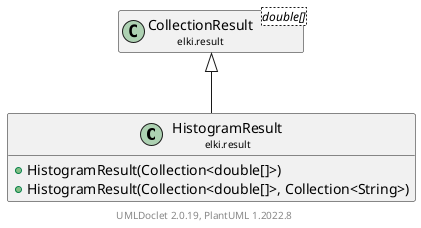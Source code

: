 @startuml
    remove .*\.(Instance|Par|Parameterizer|Factory)$
    set namespaceSeparator none
    hide empty fields
    hide empty methods

    class "<size:14>HistogramResult\n<size:10>elki.result" as elki.result.HistogramResult [[HistogramResult.html]] {
        +HistogramResult(Collection<double[]>)
        +HistogramResult(Collection<double[]>, Collection<String>)
    }

    class "<size:14>CollectionResult\n<size:10>elki.result" as elki.result.CollectionResult<double[]> [[CollectionResult.html]]

    elki.result.CollectionResult <|-- elki.result.HistogramResult

    center footer UMLDoclet 2.0.19, PlantUML 1.2022.8
@enduml
